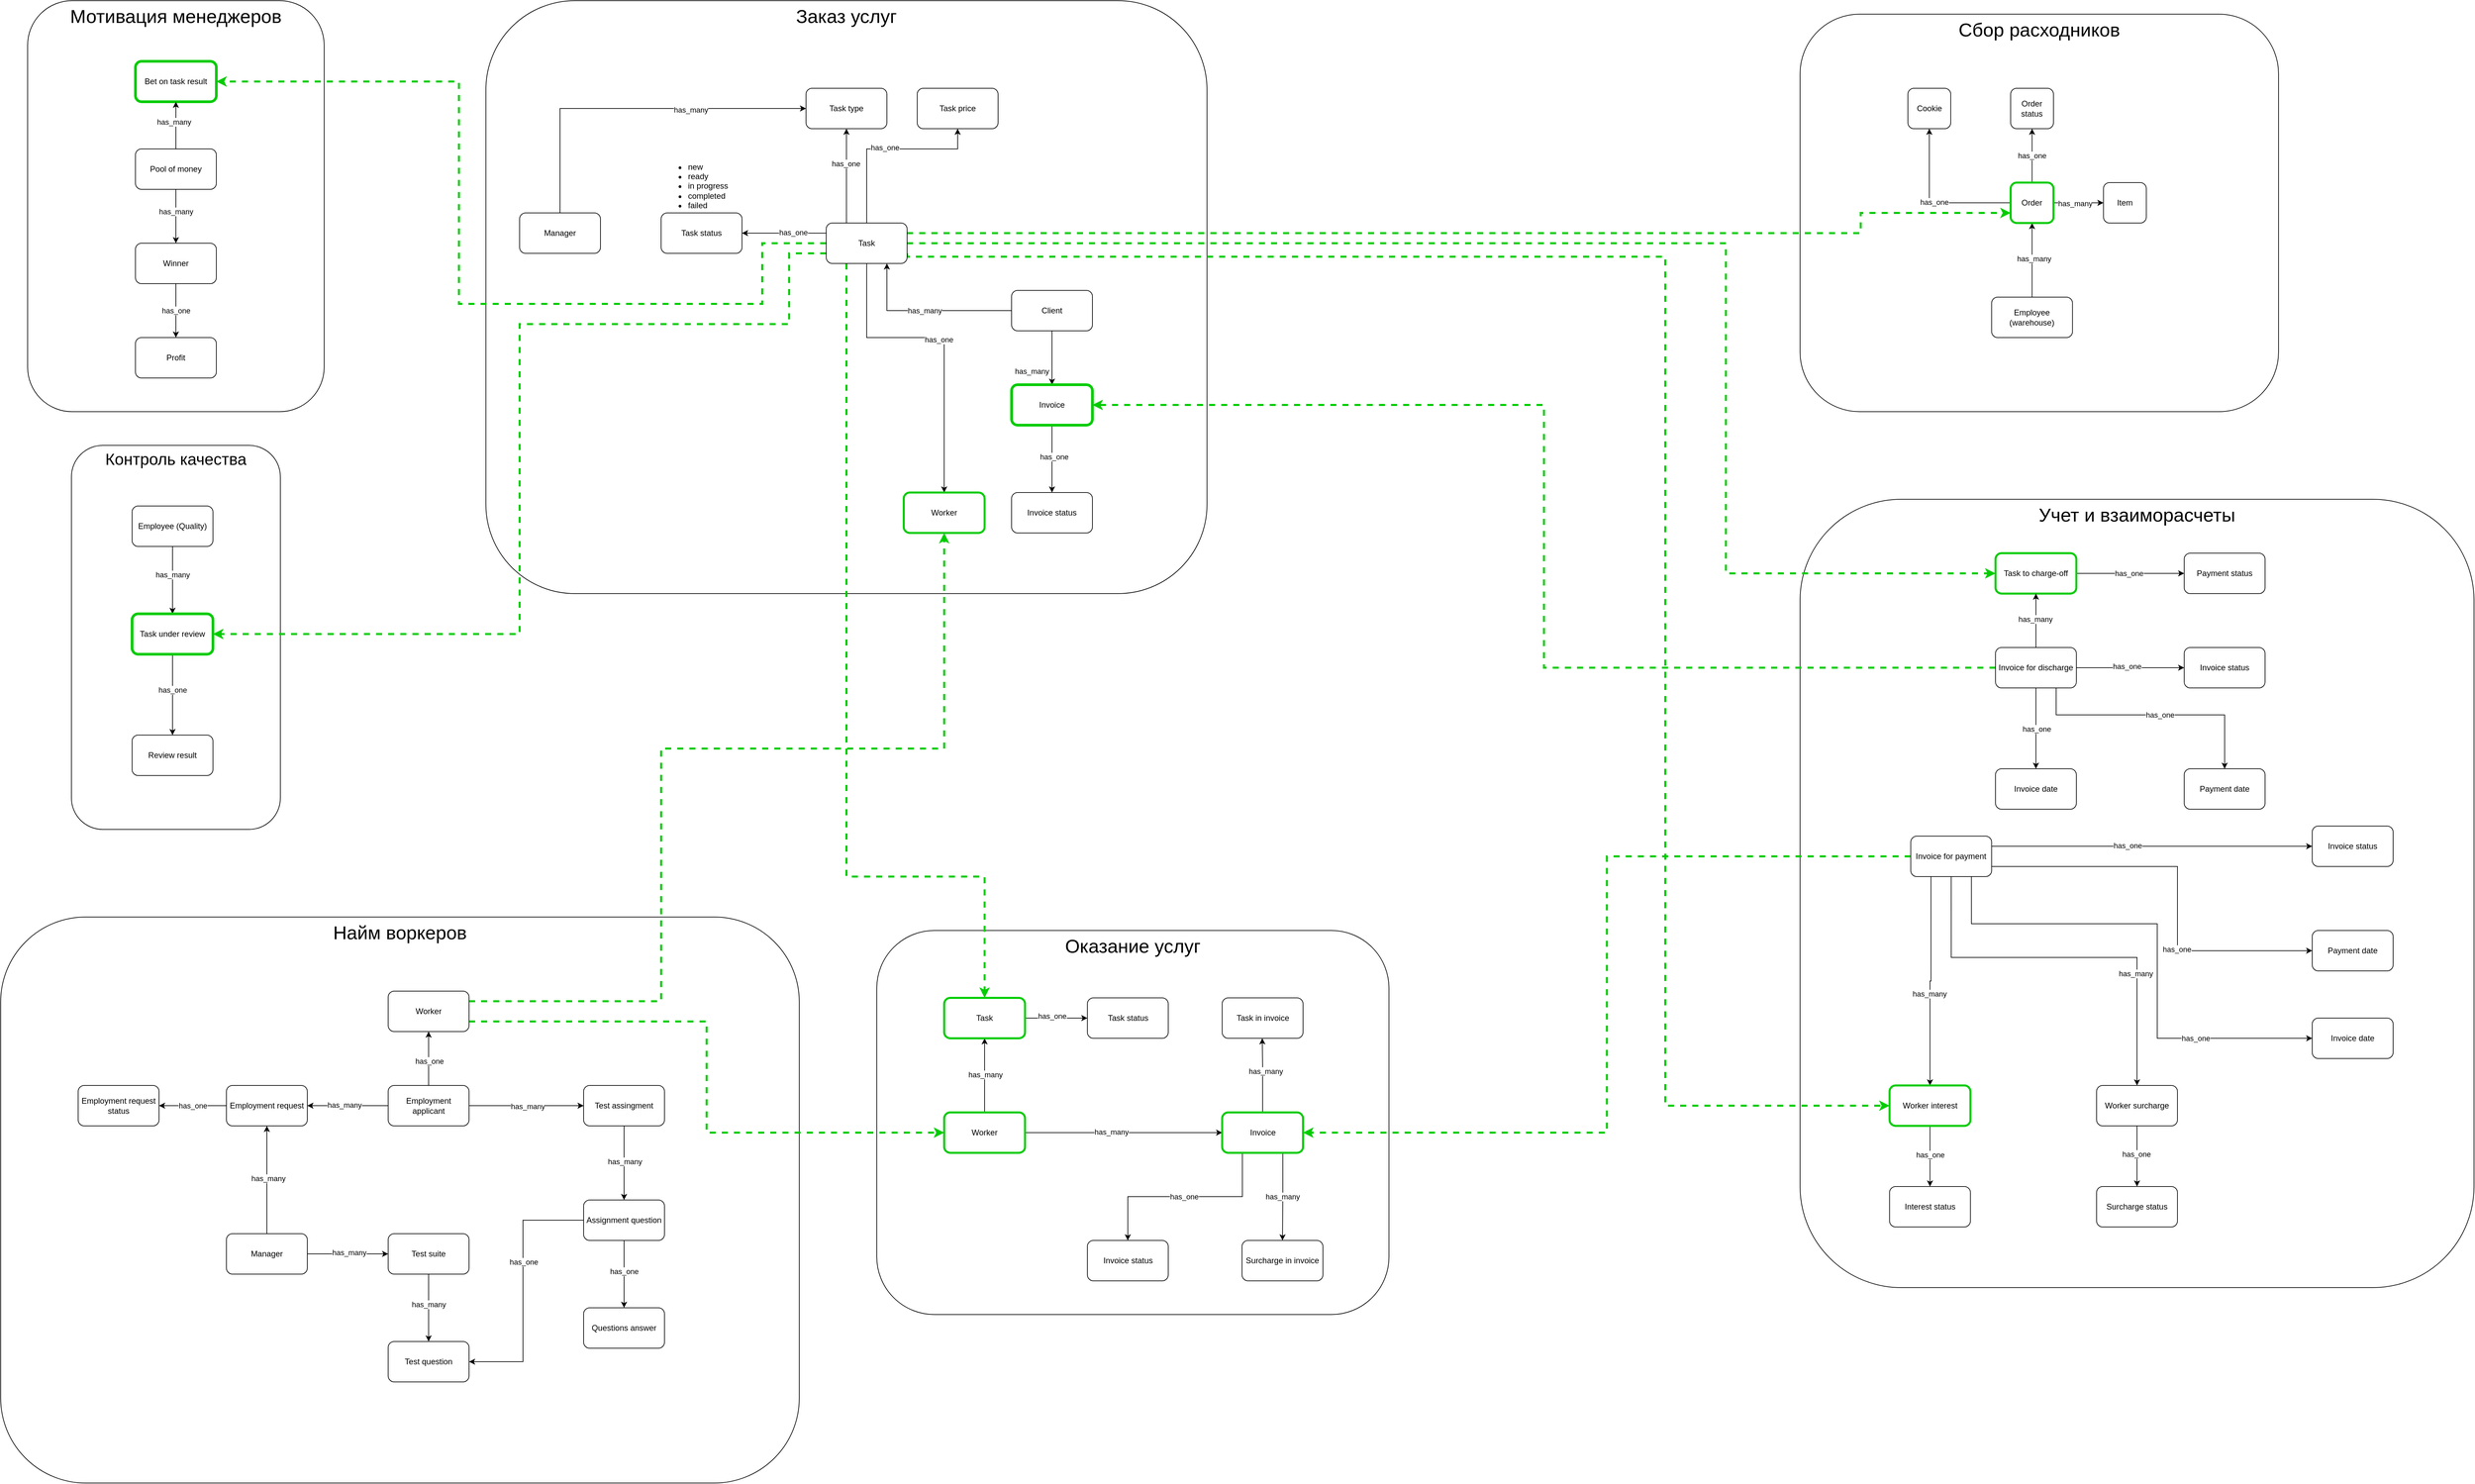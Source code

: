 <mxfile version="22.0.0" type="device">
  <diagram name="Page-1" id="zig28ntcf-KanbBzZjj3">
    <mxGraphModel dx="6720" dy="2293" grid="1" gridSize="10" guides="1" tooltips="1" connect="1" arrows="1" fold="1" page="1" pageScale="1" pageWidth="3300" pageHeight="2339" math="0" shadow="0">
      <root>
        <mxCell id="0" />
        <mxCell id="1" parent="0" />
        <mxCell id="V4Ut0AQp9MXU5oukUC8O-2" value="Заказ услуг" style="rounded=1;whiteSpace=wrap;html=1;verticalAlign=top;fontSize=28;" vertex="1" parent="1">
          <mxGeometry x="-2520" y="80" width="1070" height="880" as="geometry" />
        </mxCell>
        <mxCell id="V4Ut0AQp9MXU5oukUC8O-4" value="Сбор расходников" style="rounded=1;whiteSpace=wrap;html=1;verticalAlign=top;fontSize=28;container=0;fontStyle=0" vertex="1" parent="1">
          <mxGeometry x="-570" y="100" width="710" height="590" as="geometry" />
        </mxCell>
        <mxCell id="V4Ut0AQp9MXU5oukUC8O-25" value="Учет и взаиморасчеты" style="rounded=1;whiteSpace=wrap;html=1;fontSize=28;verticalAlign=top;movable=1;resizable=1;rotatable=1;deletable=1;editable=1;locked=0;connectable=1;" vertex="1" parent="1">
          <mxGeometry x="-570" y="820" width="1000" height="1170" as="geometry" />
        </mxCell>
        <mxCell id="V4Ut0AQp9MXU5oukUC8O-26" value="Оказание услуг" style="rounded=1;whiteSpace=wrap;html=1;verticalAlign=top;fontSize=28;" vertex="1" parent="1">
          <mxGeometry x="-1940" y="1460" width="760" height="570" as="geometry" />
        </mxCell>
        <mxCell id="V4Ut0AQp9MXU5oukUC8O-27" value="Контроль качества" style="rounded=1;whiteSpace=wrap;html=1;verticalAlign=top;fontSize=24;" vertex="1" parent="1">
          <mxGeometry x="-3135" y="740" width="310" height="570" as="geometry" />
        </mxCell>
        <mxCell id="V4Ut0AQp9MXU5oukUC8O-29" value="Найм воркеров" style="rounded=1;whiteSpace=wrap;html=1;verticalAlign=top;fontSize=28;" vertex="1" parent="1">
          <mxGeometry x="-3240" y="1440" width="1185" height="840" as="geometry" />
        </mxCell>
        <mxCell id="V4Ut0AQp9MXU5oukUC8O-60" value="Мотивация менеджеров" style="rounded=1;whiteSpace=wrap;html=1;verticalAlign=top;fontSize=28;" vertex="1" parent="1">
          <mxGeometry x="-3200" y="80" width="440" height="610" as="geometry" />
        </mxCell>
        <mxCell id="V4Ut0AQp9MXU5oukUC8O-99" style="edgeStyle=orthogonalEdgeStyle;rounded=0;orthogonalLoop=1;jettySize=auto;html=1;entryX=0.75;entryY=1;entryDx=0;entryDy=0;" edge="1" parent="1" source="V4Ut0AQp9MXU5oukUC8O-82" target="V4Ut0AQp9MXU5oukUC8O-83">
          <mxGeometry relative="1" as="geometry">
            <mxPoint x="-1895" y="440" as="targetPoint" />
            <Array as="points" />
          </mxGeometry>
        </mxCell>
        <mxCell id="V4Ut0AQp9MXU5oukUC8O-100" value="has_many" style="edgeLabel;html=1;align=center;verticalAlign=middle;resizable=0;points=[];" vertex="1" connectable="0" parent="V4Ut0AQp9MXU5oukUC8O-99">
          <mxGeometry x="-0.021" y="2" relative="1" as="geometry">
            <mxPoint x="-4" y="-2" as="offset" />
          </mxGeometry>
        </mxCell>
        <mxCell id="V4Ut0AQp9MXU5oukUC8O-199" style="edgeStyle=orthogonalEdgeStyle;rounded=0;orthogonalLoop=1;jettySize=auto;html=1;" edge="1" parent="1" source="V4Ut0AQp9MXU5oukUC8O-82" target="V4Ut0AQp9MXU5oukUC8O-190">
          <mxGeometry relative="1" as="geometry" />
        </mxCell>
        <mxCell id="V4Ut0AQp9MXU5oukUC8O-200" value="has_many" style="edgeLabel;html=1;align=center;verticalAlign=middle;resizable=0;points=[];" vertex="1" connectable="0" parent="V4Ut0AQp9MXU5oukUC8O-199">
          <mxGeometry x="0.531" y="-1" relative="1" as="geometry">
            <mxPoint x="-29" y="-1" as="offset" />
          </mxGeometry>
        </mxCell>
        <mxCell id="V4Ut0AQp9MXU5oukUC8O-82" value="Client" style="rounded=1;whiteSpace=wrap;html=1;" vertex="1" parent="1">
          <mxGeometry x="-1740" y="510" width="120" height="60" as="geometry" />
        </mxCell>
        <mxCell id="V4Ut0AQp9MXU5oukUC8O-91" style="edgeStyle=orthogonalEdgeStyle;rounded=0;orthogonalLoop=1;jettySize=auto;html=1;exitX=0.25;exitY=0;exitDx=0;exitDy=0;" edge="1" parent="1" source="V4Ut0AQp9MXU5oukUC8O-83" target="V4Ut0AQp9MXU5oukUC8O-85">
          <mxGeometry relative="1" as="geometry" />
        </mxCell>
        <mxCell id="V4Ut0AQp9MXU5oukUC8O-92" value="has_one" style="edgeLabel;html=1;align=center;verticalAlign=middle;resizable=0;points=[];" vertex="1" connectable="0" parent="V4Ut0AQp9MXU5oukUC8O-91">
          <mxGeometry x="0.267" y="1" relative="1" as="geometry">
            <mxPoint as="offset" />
          </mxGeometry>
        </mxCell>
        <mxCell id="V4Ut0AQp9MXU5oukUC8O-93" style="edgeStyle=orthogonalEdgeStyle;rounded=0;orthogonalLoop=1;jettySize=auto;html=1;exitX=0.5;exitY=1;exitDx=0;exitDy=0;" edge="1" parent="1" source="V4Ut0AQp9MXU5oukUC8O-83" target="V4Ut0AQp9MXU5oukUC8O-88">
          <mxGeometry relative="1" as="geometry">
            <Array as="points">
              <mxPoint x="-1955" y="580" />
              <mxPoint x="-1840" y="580" />
            </Array>
          </mxGeometry>
        </mxCell>
        <mxCell id="V4Ut0AQp9MXU5oukUC8O-94" value="has_one" style="edgeLabel;html=1;align=center;verticalAlign=middle;resizable=0;points=[];" vertex="1" connectable="0" parent="V4Ut0AQp9MXU5oukUC8O-93">
          <mxGeometry x="-0.043" y="-3" relative="1" as="geometry">
            <mxPoint x="-1" as="offset" />
          </mxGeometry>
        </mxCell>
        <mxCell id="V4Ut0AQp9MXU5oukUC8O-95" style="edgeStyle=orthogonalEdgeStyle;rounded=0;orthogonalLoop=1;jettySize=auto;html=1;exitX=0;exitY=0.25;exitDx=0;exitDy=0;" edge="1" parent="1" source="V4Ut0AQp9MXU5oukUC8O-83" target="V4Ut0AQp9MXU5oukUC8O-86">
          <mxGeometry relative="1" as="geometry" />
        </mxCell>
        <mxCell id="V4Ut0AQp9MXU5oukUC8O-96" value="has_one" style="edgeLabel;html=1;align=center;verticalAlign=middle;resizable=0;points=[];" vertex="1" connectable="0" parent="V4Ut0AQp9MXU5oukUC8O-95">
          <mxGeometry x="-0.215" y="-1" relative="1" as="geometry">
            <mxPoint as="offset" />
          </mxGeometry>
        </mxCell>
        <mxCell id="V4Ut0AQp9MXU5oukUC8O-246" style="edgeStyle=orthogonalEdgeStyle;rounded=0;orthogonalLoop=1;jettySize=auto;html=1;entryX=0.5;entryY=0;entryDx=0;entryDy=0;strokeWidth=3;strokeColor=#00CC00;dashed=1;exitX=0.25;exitY=1;exitDx=0;exitDy=0;" edge="1" parent="1" source="V4Ut0AQp9MXU5oukUC8O-83" target="V4Ut0AQp9MXU5oukUC8O-122">
          <mxGeometry relative="1" as="geometry">
            <Array as="points">
              <mxPoint x="-1985" y="1380" />
              <mxPoint x="-1780" y="1380" />
            </Array>
          </mxGeometry>
        </mxCell>
        <mxCell id="V4Ut0AQp9MXU5oukUC8O-247" style="edgeStyle=orthogonalEdgeStyle;rounded=0;orthogonalLoop=1;jettySize=auto;html=1;entryX=0;entryY=0.75;entryDx=0;entryDy=0;dashed=1;strokeWidth=3;strokeColor=#00CC00;exitX=1;exitY=0.25;exitDx=0;exitDy=0;" edge="1" parent="1" source="V4Ut0AQp9MXU5oukUC8O-83" target="V4Ut0AQp9MXU5oukUC8O-106">
          <mxGeometry relative="1" as="geometry">
            <Array as="points">
              <mxPoint x="-480" y="425" />
              <mxPoint x="-480" y="395" />
            </Array>
          </mxGeometry>
        </mxCell>
        <mxCell id="V4Ut0AQp9MXU5oukUC8O-250" style="edgeStyle=orthogonalEdgeStyle;rounded=0;orthogonalLoop=1;jettySize=auto;html=1;entryX=1;entryY=0.5;entryDx=0;entryDy=0;exitX=0;exitY=0.5;exitDx=0;exitDy=0;strokeColor=#00CC00;strokeWidth=3;dashed=1;" edge="1" parent="1" source="V4Ut0AQp9MXU5oukUC8O-83" target="V4Ut0AQp9MXU5oukUC8O-229">
          <mxGeometry relative="1" as="geometry">
            <Array as="points">
              <mxPoint x="-2110" y="440" />
              <mxPoint x="-2110" y="530" />
              <mxPoint x="-2560" y="530" />
              <mxPoint x="-2560" y="200" />
            </Array>
          </mxGeometry>
        </mxCell>
        <mxCell id="V4Ut0AQp9MXU5oukUC8O-251" style="edgeStyle=orthogonalEdgeStyle;rounded=0;orthogonalLoop=1;jettySize=auto;html=1;entryX=1;entryY=0.5;entryDx=0;entryDy=0;exitX=0;exitY=0.75;exitDx=0;exitDy=0;strokeColor=#00CC00;strokeWidth=3;dashed=1;" edge="1" parent="1" source="V4Ut0AQp9MXU5oukUC8O-83" target="V4Ut0AQp9MXU5oukUC8O-146">
          <mxGeometry relative="1" as="geometry">
            <Array as="points">
              <mxPoint x="-2070" y="455" />
              <mxPoint x="-2070" y="560" />
              <mxPoint x="-2470" y="560" />
              <mxPoint x="-2470" y="1020" />
            </Array>
          </mxGeometry>
        </mxCell>
        <mxCell id="V4Ut0AQp9MXU5oukUC8O-252" style="edgeStyle=orthogonalEdgeStyle;rounded=0;orthogonalLoop=1;jettySize=auto;html=1;entryX=0;entryY=0.5;entryDx=0;entryDy=0;strokeColor=#00CC00;dashed=1;strokeWidth=3;" edge="1" parent="1" source="V4Ut0AQp9MXU5oukUC8O-83" target="V4Ut0AQp9MXU5oukUC8O-152">
          <mxGeometry relative="1" as="geometry">
            <Array as="points">
              <mxPoint x="-680" y="440" />
              <mxPoint x="-680" y="930" />
            </Array>
          </mxGeometry>
        </mxCell>
        <mxCell id="V4Ut0AQp9MXU5oukUC8O-253" style="edgeStyle=orthogonalEdgeStyle;rounded=0;orthogonalLoop=1;jettySize=auto;html=1;entryX=0;entryY=0.5;entryDx=0;entryDy=0;exitX=1;exitY=0.75;exitDx=0;exitDy=0;strokeColor=#00CC00;dashed=1;strokeWidth=3;" edge="1" parent="1" source="V4Ut0AQp9MXU5oukUC8O-83" target="V4Ut0AQp9MXU5oukUC8O-169">
          <mxGeometry relative="1" as="geometry">
            <Array as="points">
              <mxPoint x="-1895" y="460" />
              <mxPoint x="-770" y="460" />
              <mxPoint x="-770" y="1720" />
            </Array>
          </mxGeometry>
        </mxCell>
        <mxCell id="V4Ut0AQp9MXU5oukUC8O-83" value="Task" style="rounded=1;whiteSpace=wrap;html=1;" vertex="1" parent="1">
          <mxGeometry x="-2015" y="410" width="120" height="60" as="geometry" />
        </mxCell>
        <mxCell id="V4Ut0AQp9MXU5oukUC8O-109" style="edgeStyle=orthogonalEdgeStyle;rounded=0;orthogonalLoop=1;jettySize=auto;html=1;entryX=0;entryY=0.5;entryDx=0;entryDy=0;" edge="1" parent="1" source="V4Ut0AQp9MXU5oukUC8O-84" target="V4Ut0AQp9MXU5oukUC8O-85">
          <mxGeometry relative="1" as="geometry">
            <Array as="points">
              <mxPoint x="-2410" y="240" />
            </Array>
          </mxGeometry>
        </mxCell>
        <mxCell id="V4Ut0AQp9MXU5oukUC8O-110" value="has_many" style="edgeLabel;html=1;align=center;verticalAlign=middle;resizable=0;points=[];" vertex="1" connectable="0" parent="V4Ut0AQp9MXU5oukUC8O-109">
          <mxGeometry x="0.338" y="-2" relative="1" as="geometry">
            <mxPoint x="1" as="offset" />
          </mxGeometry>
        </mxCell>
        <mxCell id="V4Ut0AQp9MXU5oukUC8O-84" value="Manager" style="rounded=1;whiteSpace=wrap;html=1;" vertex="1" parent="1">
          <mxGeometry x="-2470" y="395" width="120" height="60" as="geometry" />
        </mxCell>
        <mxCell id="V4Ut0AQp9MXU5oukUC8O-85" value="Task type" style="rounded=1;whiteSpace=wrap;html=1;" vertex="1" parent="1">
          <mxGeometry x="-2045" y="210" width="120" height="60" as="geometry" />
        </mxCell>
        <mxCell id="V4Ut0AQp9MXU5oukUC8O-97" style="edgeStyle=orthogonalEdgeStyle;rounded=0;orthogonalLoop=1;jettySize=auto;html=1;exitX=0.5;exitY=0;exitDx=0;exitDy=0;" edge="1" parent="1" source="V4Ut0AQp9MXU5oukUC8O-83" target="V4Ut0AQp9MXU5oukUC8O-87">
          <mxGeometry relative="1" as="geometry">
            <Array as="points">
              <mxPoint x="-1955" y="300" />
              <mxPoint x="-1820" y="300" />
            </Array>
          </mxGeometry>
        </mxCell>
        <mxCell id="V4Ut0AQp9MXU5oukUC8O-98" value="has_one" style="edgeLabel;html=1;align=center;verticalAlign=middle;resizable=0;points=[];" vertex="1" connectable="0" parent="V4Ut0AQp9MXU5oukUC8O-97">
          <mxGeometry y="2" relative="1" as="geometry">
            <mxPoint x="-1" as="offset" />
          </mxGeometry>
        </mxCell>
        <mxCell id="V4Ut0AQp9MXU5oukUC8O-86" value="Task status" style="rounded=1;whiteSpace=wrap;html=1;" vertex="1" parent="1">
          <mxGeometry x="-2260" y="395" width="120" height="60" as="geometry" />
        </mxCell>
        <mxCell id="V4Ut0AQp9MXU5oukUC8O-87" value="Task price" style="rounded=1;whiteSpace=wrap;html=1;" vertex="1" parent="1">
          <mxGeometry x="-1880" y="210" width="120" height="60" as="geometry" />
        </mxCell>
        <mxCell id="V4Ut0AQp9MXU5oukUC8O-88" value="Worker" style="rounded=1;whiteSpace=wrap;html=1;strokeWidth=3;strokeColor=#00CC00;" vertex="1" parent="1">
          <mxGeometry x="-1900" y="810" width="120" height="60" as="geometry" />
        </mxCell>
        <mxCell id="V4Ut0AQp9MXU5oukUC8O-117" style="edgeStyle=orthogonalEdgeStyle;rounded=0;orthogonalLoop=1;jettySize=auto;html=1;" edge="1" parent="1" source="V4Ut0AQp9MXU5oukUC8O-105" target="V4Ut0AQp9MXU5oukUC8O-106">
          <mxGeometry relative="1" as="geometry" />
        </mxCell>
        <mxCell id="V4Ut0AQp9MXU5oukUC8O-119" value="has_many" style="edgeLabel;html=1;align=center;verticalAlign=middle;resizable=0;points=[];" vertex="1" connectable="0" parent="V4Ut0AQp9MXU5oukUC8O-117">
          <mxGeometry x="0.047" y="-2" relative="1" as="geometry">
            <mxPoint as="offset" />
          </mxGeometry>
        </mxCell>
        <mxCell id="V4Ut0AQp9MXU5oukUC8O-105" value="Employee (warehouse)" style="rounded=1;whiteSpace=wrap;html=1;" vertex="1" parent="1">
          <mxGeometry x="-285.74" y="520" width="120" height="60" as="geometry" />
        </mxCell>
        <mxCell id="V4Ut0AQp9MXU5oukUC8O-107" value="&lt;ul&gt;&lt;li&gt;new&lt;/li&gt;&lt;li&gt;ready&lt;/li&gt;&lt;li&gt;in progress&lt;/li&gt;&lt;li&gt;completed&lt;/li&gt;&lt;li&gt;failed&lt;/li&gt;&lt;/ul&gt;" style="text;strokeColor=none;fillColor=none;html=1;whiteSpace=wrap;verticalAlign=middle;overflow=hidden;" vertex="1" parent="1">
          <mxGeometry x="-2262.5" y="300" width="125" height="110" as="geometry" />
        </mxCell>
        <mxCell id="V4Ut0AQp9MXU5oukUC8O-113" value="" style="edgeStyle=orthogonalEdgeStyle;rounded=0;orthogonalLoop=1;jettySize=auto;html=1;" edge="1" parent="1" source="V4Ut0AQp9MXU5oukUC8O-106" target="V4Ut0AQp9MXU5oukUC8O-112">
          <mxGeometry relative="1" as="geometry" />
        </mxCell>
        <mxCell id="V4Ut0AQp9MXU5oukUC8O-120" value="has_many" style="edgeLabel;html=1;align=center;verticalAlign=middle;resizable=0;points=[];" vertex="1" connectable="0" parent="V4Ut0AQp9MXU5oukUC8O-113">
          <mxGeometry x="-0.18" y="-1" relative="1" as="geometry">
            <mxPoint x="1" as="offset" />
          </mxGeometry>
        </mxCell>
        <mxCell id="V4Ut0AQp9MXU5oukUC8O-115" value="" style="edgeStyle=orthogonalEdgeStyle;rounded=0;orthogonalLoop=1;jettySize=auto;html=1;" edge="1" parent="1" source="V4Ut0AQp9MXU5oukUC8O-106" target="V4Ut0AQp9MXU5oukUC8O-114">
          <mxGeometry relative="1" as="geometry" />
        </mxCell>
        <mxCell id="V4Ut0AQp9MXU5oukUC8O-118" value="has_one" style="edgeLabel;html=1;align=center;verticalAlign=middle;resizable=0;points=[];" vertex="1" connectable="0" parent="V4Ut0AQp9MXU5oukUC8O-115">
          <mxGeometry x="-0.004" y="-1" relative="1" as="geometry">
            <mxPoint x="1" as="offset" />
          </mxGeometry>
        </mxCell>
        <mxCell id="V4Ut0AQp9MXU5oukUC8O-116" value="has_one" style="edgeStyle=orthogonalEdgeStyle;rounded=0;orthogonalLoop=1;jettySize=auto;html=1;" edge="1" parent="1" source="V4Ut0AQp9MXU5oukUC8O-106" target="V4Ut0AQp9MXU5oukUC8O-111">
          <mxGeometry relative="1" as="geometry" />
        </mxCell>
        <mxCell id="V4Ut0AQp9MXU5oukUC8O-106" value="Order" style="rounded=1;whiteSpace=wrap;html=1;strokeWidth=3;strokeColor=#00CC00;" vertex="1" parent="1">
          <mxGeometry x="-257.533" y="350" width="63.582" height="60" as="geometry" />
        </mxCell>
        <mxCell id="V4Ut0AQp9MXU5oukUC8O-111" value="Order status" style="rounded=1;whiteSpace=wrap;html=1;" vertex="1" parent="1">
          <mxGeometry x="-257.533" y="210" width="63.582" height="60" as="geometry" />
        </mxCell>
        <mxCell id="V4Ut0AQp9MXU5oukUC8O-112" value="Item" style="rounded=1;whiteSpace=wrap;html=1;" vertex="1" parent="1">
          <mxGeometry x="-119.772" y="350" width="63.582" height="60" as="geometry" />
        </mxCell>
        <mxCell id="V4Ut0AQp9MXU5oukUC8O-114" value="Cookie" style="rounded=1;whiteSpace=wrap;html=1;" vertex="1" parent="1">
          <mxGeometry x="-409.996" y="210" width="63.582" height="60" as="geometry" />
        </mxCell>
        <mxCell id="V4Ut0AQp9MXU5oukUC8O-130" style="edgeStyle=orthogonalEdgeStyle;rounded=0;orthogonalLoop=1;jettySize=auto;html=1;" edge="1" parent="1" source="V4Ut0AQp9MXU5oukUC8O-121" target="V4Ut0AQp9MXU5oukUC8O-122">
          <mxGeometry relative="1" as="geometry" />
        </mxCell>
        <mxCell id="V4Ut0AQp9MXU5oukUC8O-131" value="has_many" style="edgeLabel;html=1;align=center;verticalAlign=middle;resizable=0;points=[];" vertex="1" connectable="0" parent="V4Ut0AQp9MXU5oukUC8O-130">
          <mxGeometry x="0.021" y="-1" relative="1" as="geometry">
            <mxPoint as="offset" />
          </mxGeometry>
        </mxCell>
        <mxCell id="V4Ut0AQp9MXU5oukUC8O-135" value="" style="edgeStyle=orthogonalEdgeStyle;rounded=0;orthogonalLoop=1;jettySize=auto;html=1;" edge="1" parent="1" source="V4Ut0AQp9MXU5oukUC8O-121" target="V4Ut0AQp9MXU5oukUC8O-134">
          <mxGeometry relative="1" as="geometry" />
        </mxCell>
        <mxCell id="V4Ut0AQp9MXU5oukUC8O-142" value="has_many" style="edgeLabel;html=1;align=center;verticalAlign=middle;resizable=0;points=[];" vertex="1" connectable="0" parent="V4Ut0AQp9MXU5oukUC8O-135">
          <mxGeometry x="-0.117" y="1" relative="1" as="geometry">
            <mxPoint x="-1" as="offset" />
          </mxGeometry>
        </mxCell>
        <mxCell id="V4Ut0AQp9MXU5oukUC8O-121" value="Worker" style="rounded=1;whiteSpace=wrap;html=1;strokeColor=#00CC00;strokeWidth=3;" vertex="1" parent="1">
          <mxGeometry x="-1840" y="1730" width="120" height="60" as="geometry" />
        </mxCell>
        <mxCell id="V4Ut0AQp9MXU5oukUC8O-132" value="" style="edgeStyle=orthogonalEdgeStyle;rounded=0;orthogonalLoop=1;jettySize=auto;html=1;" edge="1" parent="1" source="V4Ut0AQp9MXU5oukUC8O-122" target="V4Ut0AQp9MXU5oukUC8O-123">
          <mxGeometry relative="1" as="geometry" />
        </mxCell>
        <mxCell id="V4Ut0AQp9MXU5oukUC8O-133" value="has_one" style="edgeLabel;html=1;align=center;verticalAlign=middle;resizable=0;points=[];" vertex="1" connectable="0" parent="V4Ut0AQp9MXU5oukUC8O-132">
          <mxGeometry x="-0.153" y="3" relative="1" as="geometry">
            <mxPoint x="1" as="offset" />
          </mxGeometry>
        </mxCell>
        <mxCell id="V4Ut0AQp9MXU5oukUC8O-122" value="Task" style="rounded=1;whiteSpace=wrap;html=1;strokeWidth=3;strokeColor=#00CC00;" vertex="1" parent="1">
          <mxGeometry x="-1840" y="1560" width="120" height="60" as="geometry" />
        </mxCell>
        <mxCell id="V4Ut0AQp9MXU5oukUC8O-123" value="Task status" style="rounded=1;whiteSpace=wrap;html=1;" vertex="1" parent="1">
          <mxGeometry x="-1627.5" y="1560" width="120" height="60" as="geometry" />
        </mxCell>
        <mxCell id="V4Ut0AQp9MXU5oukUC8O-137" value="" style="edgeStyle=orthogonalEdgeStyle;rounded=0;orthogonalLoop=1;jettySize=auto;html=1;exitX=0.25;exitY=1;exitDx=0;exitDy=0;" edge="1" parent="1" source="V4Ut0AQp9MXU5oukUC8O-134" target="V4Ut0AQp9MXU5oukUC8O-136">
          <mxGeometry relative="1" as="geometry" />
        </mxCell>
        <mxCell id="V4Ut0AQp9MXU5oukUC8O-143" value="has_one" style="edgeLabel;html=1;align=center;verticalAlign=middle;resizable=0;points=[];" vertex="1" connectable="0" parent="V4Ut0AQp9MXU5oukUC8O-137">
          <mxGeometry x="0.013" relative="1" as="geometry">
            <mxPoint as="offset" />
          </mxGeometry>
        </mxCell>
        <mxCell id="V4Ut0AQp9MXU5oukUC8O-139" value="" style="edgeStyle=orthogonalEdgeStyle;rounded=0;orthogonalLoop=1;jettySize=auto;html=1;" edge="1" parent="1" source="V4Ut0AQp9MXU5oukUC8O-134" target="V4Ut0AQp9MXU5oukUC8O-138">
          <mxGeometry relative="1" as="geometry">
            <Array as="points">
              <mxPoint x="-1368" y="1660" />
              <mxPoint x="-1368" y="1660" />
            </Array>
          </mxGeometry>
        </mxCell>
        <mxCell id="V4Ut0AQp9MXU5oukUC8O-144" value="has_many" style="edgeLabel;html=1;align=center;verticalAlign=middle;resizable=0;points=[];" vertex="1" connectable="0" parent="V4Ut0AQp9MXU5oukUC8O-139">
          <mxGeometry x="0.111" y="-4" relative="1" as="geometry">
            <mxPoint as="offset" />
          </mxGeometry>
        </mxCell>
        <mxCell id="V4Ut0AQp9MXU5oukUC8O-141" value="has_many" style="edgeStyle=orthogonalEdgeStyle;rounded=0;orthogonalLoop=1;jettySize=auto;html=1;exitX=0.75;exitY=1;exitDx=0;exitDy=0;" edge="1" parent="1" source="V4Ut0AQp9MXU5oukUC8O-134" target="V4Ut0AQp9MXU5oukUC8O-140">
          <mxGeometry relative="1" as="geometry" />
        </mxCell>
        <mxCell id="V4Ut0AQp9MXU5oukUC8O-134" value="Invoice" style="rounded=1;whiteSpace=wrap;html=1;strokeColor=#00CC00;strokeWidth=3;" vertex="1" parent="1">
          <mxGeometry x="-1427.5" y="1730" width="120" height="60" as="geometry" />
        </mxCell>
        <mxCell id="V4Ut0AQp9MXU5oukUC8O-136" value="Invoice status" style="rounded=1;whiteSpace=wrap;html=1;" vertex="1" parent="1">
          <mxGeometry x="-1627.5" y="1920" width="120" height="60" as="geometry" />
        </mxCell>
        <mxCell id="V4Ut0AQp9MXU5oukUC8O-138" value="Task in invoice" style="rounded=1;whiteSpace=wrap;html=1;" vertex="1" parent="1">
          <mxGeometry x="-1427.5" y="1560" width="120" height="60" as="geometry" />
        </mxCell>
        <mxCell id="V4Ut0AQp9MXU5oukUC8O-140" value="Surcharge in invoice" style="rounded=1;whiteSpace=wrap;html=1;" vertex="1" parent="1">
          <mxGeometry x="-1398" y="1920" width="120" height="60" as="geometry" />
        </mxCell>
        <mxCell id="V4Ut0AQp9MXU5oukUC8O-147" value="" style="edgeStyle=orthogonalEdgeStyle;rounded=0;orthogonalLoop=1;jettySize=auto;html=1;" edge="1" parent="1" source="V4Ut0AQp9MXU5oukUC8O-145" target="V4Ut0AQp9MXU5oukUC8O-146">
          <mxGeometry relative="1" as="geometry" />
        </mxCell>
        <mxCell id="V4Ut0AQp9MXU5oukUC8O-150" value="has_many" style="edgeLabel;html=1;align=center;verticalAlign=middle;resizable=0;points=[];" vertex="1" connectable="0" parent="V4Ut0AQp9MXU5oukUC8O-147">
          <mxGeometry x="-0.169" relative="1" as="geometry">
            <mxPoint as="offset" />
          </mxGeometry>
        </mxCell>
        <mxCell id="V4Ut0AQp9MXU5oukUC8O-145" value="Employee (Quality)" style="rounded=1;whiteSpace=wrap;html=1;" vertex="1" parent="1">
          <mxGeometry x="-3045" y="830" width="120" height="60" as="geometry" />
        </mxCell>
        <mxCell id="V4Ut0AQp9MXU5oukUC8O-149" value="" style="edgeStyle=orthogonalEdgeStyle;rounded=0;orthogonalLoop=1;jettySize=auto;html=1;" edge="1" parent="1" source="V4Ut0AQp9MXU5oukUC8O-146" target="V4Ut0AQp9MXU5oukUC8O-148">
          <mxGeometry relative="1" as="geometry" />
        </mxCell>
        <mxCell id="V4Ut0AQp9MXU5oukUC8O-151" value="has_one" style="edgeLabel;html=1;align=center;verticalAlign=middle;resizable=0;points=[];" vertex="1" connectable="0" parent="V4Ut0AQp9MXU5oukUC8O-149">
          <mxGeometry x="-0.128" relative="1" as="geometry">
            <mxPoint as="offset" />
          </mxGeometry>
        </mxCell>
        <mxCell id="V4Ut0AQp9MXU5oukUC8O-146" value="Task under review" style="rounded=1;whiteSpace=wrap;html=1;strokeColor=#00CC00;strokeWidth=4;" vertex="1" parent="1">
          <mxGeometry x="-3045" y="990" width="120" height="60" as="geometry" />
        </mxCell>
        <mxCell id="V4Ut0AQp9MXU5oukUC8O-148" value="Review result" style="rounded=1;whiteSpace=wrap;html=1;" vertex="1" parent="1">
          <mxGeometry x="-3045" y="1170" width="120" height="60" as="geometry" />
        </mxCell>
        <mxCell id="V4Ut0AQp9MXU5oukUC8O-158" value="" style="edgeStyle=orthogonalEdgeStyle;rounded=0;orthogonalLoop=1;jettySize=auto;html=1;" edge="1" parent="1" source="V4Ut0AQp9MXU5oukUC8O-152" target="V4Ut0AQp9MXU5oukUC8O-157">
          <mxGeometry relative="1" as="geometry" />
        </mxCell>
        <mxCell id="V4Ut0AQp9MXU5oukUC8O-159" value="has_one" style="edgeLabel;html=1;align=center;verticalAlign=middle;resizable=0;points=[];" vertex="1" connectable="0" parent="V4Ut0AQp9MXU5oukUC8O-158">
          <mxGeometry x="-0.027" relative="1" as="geometry">
            <mxPoint as="offset" />
          </mxGeometry>
        </mxCell>
        <mxCell id="V4Ut0AQp9MXU5oukUC8O-152" value="Task to charge-off" style="rounded=1;whiteSpace=wrap;html=1;strokeWidth=3;strokeColor=#00CC00;" vertex="1" parent="1">
          <mxGeometry x="-280" y="900" width="120" height="60" as="geometry" />
        </mxCell>
        <mxCell id="V4Ut0AQp9MXU5oukUC8O-154" style="edgeStyle=orthogonalEdgeStyle;rounded=0;orthogonalLoop=1;jettySize=auto;html=1;" edge="1" parent="1" source="V4Ut0AQp9MXU5oukUC8O-153" target="V4Ut0AQp9MXU5oukUC8O-152">
          <mxGeometry relative="1" as="geometry" />
        </mxCell>
        <mxCell id="V4Ut0AQp9MXU5oukUC8O-155" value="has_many" style="edgeLabel;html=1;align=center;verticalAlign=middle;resizable=0;points=[];" vertex="1" connectable="0" parent="V4Ut0AQp9MXU5oukUC8O-154">
          <mxGeometry x="0.053" y="1" relative="1" as="geometry">
            <mxPoint as="offset" />
          </mxGeometry>
        </mxCell>
        <mxCell id="V4Ut0AQp9MXU5oukUC8O-160" style="edgeStyle=orthogonalEdgeStyle;rounded=0;orthogonalLoop=1;jettySize=auto;html=1;" edge="1" parent="1" source="V4Ut0AQp9MXU5oukUC8O-153" target="V4Ut0AQp9MXU5oukUC8O-156">
          <mxGeometry relative="1" as="geometry" />
        </mxCell>
        <mxCell id="V4Ut0AQp9MXU5oukUC8O-161" value="has_one" style="edgeLabel;html=1;align=center;verticalAlign=middle;resizable=0;points=[];" vertex="1" connectable="0" parent="V4Ut0AQp9MXU5oukUC8O-160">
          <mxGeometry x="-0.061" y="2" relative="1" as="geometry">
            <mxPoint as="offset" />
          </mxGeometry>
        </mxCell>
        <mxCell id="V4Ut0AQp9MXU5oukUC8O-163" value="" style="edgeStyle=orthogonalEdgeStyle;rounded=0;orthogonalLoop=1;jettySize=auto;html=1;" edge="1" parent="1" source="V4Ut0AQp9MXU5oukUC8O-153" target="V4Ut0AQp9MXU5oukUC8O-162">
          <mxGeometry relative="1" as="geometry" />
        </mxCell>
        <mxCell id="V4Ut0AQp9MXU5oukUC8O-164" value="has_one" style="edgeLabel;html=1;align=center;verticalAlign=middle;resizable=0;points=[];" vertex="1" connectable="0" parent="V4Ut0AQp9MXU5oukUC8O-163">
          <mxGeometry x="0.011" y="1" relative="1" as="geometry">
            <mxPoint as="offset" />
          </mxGeometry>
        </mxCell>
        <mxCell id="V4Ut0AQp9MXU5oukUC8O-166" style="edgeStyle=orthogonalEdgeStyle;rounded=0;orthogonalLoop=1;jettySize=auto;html=1;" edge="1" parent="1" source="V4Ut0AQp9MXU5oukUC8O-153" target="V4Ut0AQp9MXU5oukUC8O-165">
          <mxGeometry relative="1" as="geometry">
            <Array as="points">
              <mxPoint x="-190" y="1140" />
              <mxPoint x="60" y="1140" />
            </Array>
          </mxGeometry>
        </mxCell>
        <mxCell id="V4Ut0AQp9MXU5oukUC8O-167" value="has_one" style="edgeLabel;html=1;align=center;verticalAlign=middle;resizable=0;points=[];" vertex="1" connectable="0" parent="V4Ut0AQp9MXU5oukUC8O-166">
          <mxGeometry x="0.047" relative="1" as="geometry">
            <mxPoint as="offset" />
          </mxGeometry>
        </mxCell>
        <mxCell id="V4Ut0AQp9MXU5oukUC8O-244" style="edgeStyle=orthogonalEdgeStyle;rounded=0;orthogonalLoop=1;jettySize=auto;html=1;entryX=1;entryY=0.5;entryDx=0;entryDy=0;strokeWidth=3;strokeColor=#00CC00;dashed=1;" edge="1" parent="1" source="V4Ut0AQp9MXU5oukUC8O-153" target="V4Ut0AQp9MXU5oukUC8O-190">
          <mxGeometry relative="1" as="geometry" />
        </mxCell>
        <mxCell id="V4Ut0AQp9MXU5oukUC8O-153" value="Invoice for discharge" style="rounded=1;whiteSpace=wrap;html=1;" vertex="1" parent="1">
          <mxGeometry x="-280" y="1040" width="120" height="60" as="geometry" />
        </mxCell>
        <mxCell id="V4Ut0AQp9MXU5oukUC8O-156" value="Invoice status" style="rounded=1;whiteSpace=wrap;html=1;" vertex="1" parent="1">
          <mxGeometry y="1040" width="120" height="60" as="geometry" />
        </mxCell>
        <mxCell id="V4Ut0AQp9MXU5oukUC8O-157" value="Payment status" style="rounded=1;whiteSpace=wrap;html=1;" vertex="1" parent="1">
          <mxGeometry y="900" width="120" height="60" as="geometry" />
        </mxCell>
        <mxCell id="V4Ut0AQp9MXU5oukUC8O-162" value="Invoice date" style="rounded=1;whiteSpace=wrap;html=1;" vertex="1" parent="1">
          <mxGeometry x="-280" y="1220" width="120" height="60" as="geometry" />
        </mxCell>
        <mxCell id="V4Ut0AQp9MXU5oukUC8O-165" value="Payment date" style="rounded=1;whiteSpace=wrap;html=1;" vertex="1" parent="1">
          <mxGeometry y="1220" width="120" height="60" as="geometry" />
        </mxCell>
        <mxCell id="V4Ut0AQp9MXU5oukUC8O-170" value="" style="edgeStyle=orthogonalEdgeStyle;rounded=0;orthogonalLoop=1;jettySize=auto;html=1;exitX=0.25;exitY=1;exitDx=0;exitDy=0;" edge="1" parent="1" source="V4Ut0AQp9MXU5oukUC8O-168" target="V4Ut0AQp9MXU5oukUC8O-169">
          <mxGeometry relative="1" as="geometry" />
        </mxCell>
        <mxCell id="V4Ut0AQp9MXU5oukUC8O-171" value="has_many" style="edgeLabel;html=1;align=center;verticalAlign=middle;resizable=0;points=[];" vertex="1" connectable="0" parent="V4Ut0AQp9MXU5oukUC8O-170">
          <mxGeometry x="0.126" y="-1" relative="1" as="geometry">
            <mxPoint as="offset" />
          </mxGeometry>
        </mxCell>
        <mxCell id="V4Ut0AQp9MXU5oukUC8O-173" value="" style="edgeStyle=orthogonalEdgeStyle;rounded=0;orthogonalLoop=1;jettySize=auto;html=1;exitX=0.5;exitY=1;exitDx=0;exitDy=0;" edge="1" parent="1" source="V4Ut0AQp9MXU5oukUC8O-168" target="V4Ut0AQp9MXU5oukUC8O-172">
          <mxGeometry relative="1" as="geometry">
            <Array as="points">
              <mxPoint x="-346" y="1500" />
              <mxPoint x="-70" y="1500" />
            </Array>
          </mxGeometry>
        </mxCell>
        <mxCell id="V4Ut0AQp9MXU5oukUC8O-174" value="has_many" style="edgeLabel;html=1;align=center;verticalAlign=middle;resizable=0;points=[];" vertex="1" connectable="0" parent="V4Ut0AQp9MXU5oukUC8O-173">
          <mxGeometry x="0.432" y="-2" relative="1" as="geometry">
            <mxPoint as="offset" />
          </mxGeometry>
        </mxCell>
        <mxCell id="V4Ut0AQp9MXU5oukUC8O-184" style="edgeStyle=orthogonalEdgeStyle;rounded=0;orthogonalLoop=1;jettySize=auto;html=1;exitX=1;exitY=0.25;exitDx=0;exitDy=0;" edge="1" parent="1" source="V4Ut0AQp9MXU5oukUC8O-168" target="V4Ut0AQp9MXU5oukUC8O-182">
          <mxGeometry relative="1" as="geometry">
            <mxPoint x="-280" y="1340" as="sourcePoint" />
          </mxGeometry>
        </mxCell>
        <mxCell id="V4Ut0AQp9MXU5oukUC8O-187" value="has_one" style="edgeLabel;html=1;align=center;verticalAlign=middle;resizable=0;points=[];" vertex="1" connectable="0" parent="V4Ut0AQp9MXU5oukUC8O-184">
          <mxGeometry x="-0.153" y="1" relative="1" as="geometry">
            <mxPoint as="offset" />
          </mxGeometry>
        </mxCell>
        <mxCell id="V4Ut0AQp9MXU5oukUC8O-185" style="edgeStyle=orthogonalEdgeStyle;rounded=0;orthogonalLoop=1;jettySize=auto;html=1;entryX=0;entryY=0.5;entryDx=0;entryDy=0;exitX=1;exitY=0.75;exitDx=0;exitDy=0;" edge="1" parent="1" source="V4Ut0AQp9MXU5oukUC8O-168" target="V4Ut0AQp9MXU5oukUC8O-183">
          <mxGeometry relative="1" as="geometry">
            <mxPoint x="-280" y="1360" as="sourcePoint" />
            <Array as="points">
              <mxPoint x="-10" y="1365" />
              <mxPoint x="-10" y="1490" />
            </Array>
          </mxGeometry>
        </mxCell>
        <mxCell id="V4Ut0AQp9MXU5oukUC8O-188" value="has_one" style="edgeLabel;html=1;align=center;verticalAlign=middle;resizable=0;points=[];" vertex="1" connectable="0" parent="V4Ut0AQp9MXU5oukUC8O-185">
          <mxGeometry x="0.326" y="-1" relative="1" as="geometry">
            <mxPoint as="offset" />
          </mxGeometry>
        </mxCell>
        <mxCell id="V4Ut0AQp9MXU5oukUC8O-186" style="edgeStyle=orthogonalEdgeStyle;rounded=0;orthogonalLoop=1;jettySize=auto;html=1;entryX=0;entryY=0.5;entryDx=0;entryDy=0;exitX=0.75;exitY=1;exitDx=0;exitDy=0;" edge="1" parent="1" source="V4Ut0AQp9MXU5oukUC8O-168" target="V4Ut0AQp9MXU5oukUC8O-181">
          <mxGeometry relative="1" as="geometry">
            <Array as="points">
              <mxPoint x="-316" y="1450" />
              <mxPoint x="-40" y="1450" />
              <mxPoint x="-40" y="1620" />
            </Array>
          </mxGeometry>
        </mxCell>
        <mxCell id="V4Ut0AQp9MXU5oukUC8O-189" value="has_one" style="edgeLabel;html=1;align=center;verticalAlign=middle;resizable=0;points=[];" vertex="1" connectable="0" parent="V4Ut0AQp9MXU5oukUC8O-186">
          <mxGeometry x="0.534" relative="1" as="geometry">
            <mxPoint as="offset" />
          </mxGeometry>
        </mxCell>
        <mxCell id="V4Ut0AQp9MXU5oukUC8O-245" style="edgeStyle=orthogonalEdgeStyle;rounded=0;orthogonalLoop=1;jettySize=auto;html=1;entryX=1;entryY=0.5;entryDx=0;entryDy=0;strokeWidth=3;dashed=1;strokeColor=#00CC00;" edge="1" parent="1" source="V4Ut0AQp9MXU5oukUC8O-168" target="V4Ut0AQp9MXU5oukUC8O-134">
          <mxGeometry relative="1" as="geometry" />
        </mxCell>
        <mxCell id="V4Ut0AQp9MXU5oukUC8O-168" value="Invoice for payment" style="rounded=1;whiteSpace=wrap;html=1;" vertex="1" parent="1">
          <mxGeometry x="-405.74" y="1320" width="120" height="60" as="geometry" />
        </mxCell>
        <mxCell id="V4Ut0AQp9MXU5oukUC8O-177" value="" style="edgeStyle=orthogonalEdgeStyle;rounded=0;orthogonalLoop=1;jettySize=auto;html=1;" edge="1" parent="1" source="V4Ut0AQp9MXU5oukUC8O-169" target="V4Ut0AQp9MXU5oukUC8O-175">
          <mxGeometry relative="1" as="geometry" />
        </mxCell>
        <mxCell id="V4Ut0AQp9MXU5oukUC8O-179" value="has_one" style="edgeLabel;html=1;align=center;verticalAlign=middle;resizable=0;points=[];" vertex="1" connectable="0" parent="V4Ut0AQp9MXU5oukUC8O-177">
          <mxGeometry x="-0.05" relative="1" as="geometry">
            <mxPoint as="offset" />
          </mxGeometry>
        </mxCell>
        <mxCell id="V4Ut0AQp9MXU5oukUC8O-169" value="Worker interest" style="rounded=1;whiteSpace=wrap;html=1;strokeColor=#00CC00;strokeWidth=3;" vertex="1" parent="1">
          <mxGeometry x="-437.2" y="1690" width="120" height="60" as="geometry" />
        </mxCell>
        <mxCell id="V4Ut0AQp9MXU5oukUC8O-178" value="" style="edgeStyle=orthogonalEdgeStyle;rounded=0;orthogonalLoop=1;jettySize=auto;html=1;" edge="1" parent="1" source="V4Ut0AQp9MXU5oukUC8O-172" target="V4Ut0AQp9MXU5oukUC8O-176">
          <mxGeometry relative="1" as="geometry" />
        </mxCell>
        <mxCell id="V4Ut0AQp9MXU5oukUC8O-180" value="has_one" style="edgeLabel;html=1;align=center;verticalAlign=middle;resizable=0;points=[];" vertex="1" connectable="0" parent="V4Ut0AQp9MXU5oukUC8O-178">
          <mxGeometry x="-0.067" y="-1" relative="1" as="geometry">
            <mxPoint as="offset" />
          </mxGeometry>
        </mxCell>
        <mxCell id="V4Ut0AQp9MXU5oukUC8O-172" value="Worker surcharge" style="rounded=1;whiteSpace=wrap;html=1;" vertex="1" parent="1">
          <mxGeometry x="-130" y="1690" width="120" height="60" as="geometry" />
        </mxCell>
        <mxCell id="V4Ut0AQp9MXU5oukUC8O-175" value="Interest status" style="rounded=1;whiteSpace=wrap;html=1;" vertex="1" parent="1">
          <mxGeometry x="-437.2" y="1840" width="120" height="60" as="geometry" />
        </mxCell>
        <mxCell id="V4Ut0AQp9MXU5oukUC8O-176" value="Surcharge status" style="rounded=1;whiteSpace=wrap;html=1;" vertex="1" parent="1">
          <mxGeometry x="-130" y="1840" width="120" height="60" as="geometry" />
        </mxCell>
        <mxCell id="V4Ut0AQp9MXU5oukUC8O-181" value="Invoice date" style="rounded=1;whiteSpace=wrap;html=1;" vertex="1" parent="1">
          <mxGeometry x="190" y="1590" width="120" height="60" as="geometry" />
        </mxCell>
        <mxCell id="V4Ut0AQp9MXU5oukUC8O-182" value="Invoice status" style="rounded=1;whiteSpace=wrap;html=1;" vertex="1" parent="1">
          <mxGeometry x="190" y="1305" width="120" height="60" as="geometry" />
        </mxCell>
        <mxCell id="V4Ut0AQp9MXU5oukUC8O-183" value="Payment date" style="rounded=1;whiteSpace=wrap;html=1;" vertex="1" parent="1">
          <mxGeometry x="190" y="1460" width="120" height="60" as="geometry" />
        </mxCell>
        <mxCell id="V4Ut0AQp9MXU5oukUC8O-197" value="" style="edgeStyle=orthogonalEdgeStyle;rounded=0;orthogonalLoop=1;jettySize=auto;html=1;" edge="1" parent="1" source="V4Ut0AQp9MXU5oukUC8O-190" target="V4Ut0AQp9MXU5oukUC8O-191">
          <mxGeometry relative="1" as="geometry" />
        </mxCell>
        <mxCell id="V4Ut0AQp9MXU5oukUC8O-198" value="has_one" style="edgeLabel;html=1;align=center;verticalAlign=middle;resizable=0;points=[];" vertex="1" connectable="0" parent="V4Ut0AQp9MXU5oukUC8O-197">
          <mxGeometry x="-0.058" y="3" relative="1" as="geometry">
            <mxPoint as="offset" />
          </mxGeometry>
        </mxCell>
        <mxCell id="V4Ut0AQp9MXU5oukUC8O-190" value="Invoice" style="rounded=1;whiteSpace=wrap;html=1;strokeColor=#00CC00;strokeWidth=4;" vertex="1" parent="1">
          <mxGeometry x="-1740" y="650" width="120" height="60" as="geometry" />
        </mxCell>
        <mxCell id="V4Ut0AQp9MXU5oukUC8O-191" value="Invoice status" style="rounded=1;whiteSpace=wrap;html=1;strokeWidth=1;strokeColor=#000000;" vertex="1" parent="1">
          <mxGeometry x="-1740" y="810" width="120" height="60" as="geometry" />
        </mxCell>
        <mxCell id="V4Ut0AQp9MXU5oukUC8O-203" style="edgeStyle=orthogonalEdgeStyle;rounded=0;orthogonalLoop=1;jettySize=auto;html=1;" edge="1" parent="1" source="V4Ut0AQp9MXU5oukUC8O-201" target="V4Ut0AQp9MXU5oukUC8O-202">
          <mxGeometry relative="1" as="geometry" />
        </mxCell>
        <mxCell id="V4Ut0AQp9MXU5oukUC8O-207" value="has_many" style="edgeLabel;html=1;align=center;verticalAlign=middle;resizable=0;points=[];" vertex="1" connectable="0" parent="V4Ut0AQp9MXU5oukUC8O-203">
          <mxGeometry x="0.025" y="-2" relative="1" as="geometry">
            <mxPoint as="offset" />
          </mxGeometry>
        </mxCell>
        <mxCell id="V4Ut0AQp9MXU5oukUC8O-216" style="edgeStyle=orthogonalEdgeStyle;rounded=0;orthogonalLoop=1;jettySize=auto;html=1;" edge="1" parent="1" source="V4Ut0AQp9MXU5oukUC8O-201" target="V4Ut0AQp9MXU5oukUC8O-211">
          <mxGeometry relative="1" as="geometry" />
        </mxCell>
        <mxCell id="V4Ut0AQp9MXU5oukUC8O-217" value="has_many" style="edgeLabel;html=1;align=center;verticalAlign=middle;resizable=0;points=[];" vertex="1" connectable="0" parent="V4Ut0AQp9MXU5oukUC8O-216">
          <mxGeometry x="0.011" y="2" relative="1" as="geometry">
            <mxPoint x="1" as="offset" />
          </mxGeometry>
        </mxCell>
        <mxCell id="V4Ut0AQp9MXU5oukUC8O-201" value="Manager" style="rounded=1;whiteSpace=wrap;html=1;" vertex="1" parent="1">
          <mxGeometry x="-2905" y="1910" width="120" height="60" as="geometry" />
        </mxCell>
        <mxCell id="V4Ut0AQp9MXU5oukUC8O-205" value="" style="edgeStyle=orthogonalEdgeStyle;rounded=0;orthogonalLoop=1;jettySize=auto;html=1;" edge="1" parent="1" source="V4Ut0AQp9MXU5oukUC8O-202" target="V4Ut0AQp9MXU5oukUC8O-204">
          <mxGeometry relative="1" as="geometry" />
        </mxCell>
        <mxCell id="V4Ut0AQp9MXU5oukUC8O-206" value="has_one" style="edgeLabel;html=1;align=center;verticalAlign=middle;resizable=0;points=[];" vertex="1" connectable="0" parent="V4Ut0AQp9MXU5oukUC8O-205">
          <mxGeometry relative="1" as="geometry">
            <mxPoint as="offset" />
          </mxGeometry>
        </mxCell>
        <mxCell id="V4Ut0AQp9MXU5oukUC8O-202" value="Employment request" style="rounded=1;whiteSpace=wrap;html=1;" vertex="1" parent="1">
          <mxGeometry x="-2905" y="1690" width="120" height="60" as="geometry" />
        </mxCell>
        <mxCell id="V4Ut0AQp9MXU5oukUC8O-204" value="Employment request status" style="rounded=1;whiteSpace=wrap;html=1;" vertex="1" parent="1">
          <mxGeometry x="-3125" y="1690" width="120" height="60" as="geometry" />
        </mxCell>
        <mxCell id="V4Ut0AQp9MXU5oukUC8O-209" style="edgeStyle=orthogonalEdgeStyle;rounded=0;orthogonalLoop=1;jettySize=auto;html=1;" edge="1" parent="1" source="V4Ut0AQp9MXU5oukUC8O-208" target="V4Ut0AQp9MXU5oukUC8O-202">
          <mxGeometry relative="1" as="geometry" />
        </mxCell>
        <mxCell id="V4Ut0AQp9MXU5oukUC8O-210" value="has_many" style="edgeLabel;html=1;align=center;verticalAlign=middle;resizable=0;points=[];" vertex="1" connectable="0" parent="V4Ut0AQp9MXU5oukUC8O-209">
          <mxGeometry x="0.08" y="-1" relative="1" as="geometry">
            <mxPoint as="offset" />
          </mxGeometry>
        </mxCell>
        <mxCell id="V4Ut0AQp9MXU5oukUC8O-219" style="edgeStyle=orthogonalEdgeStyle;rounded=0;orthogonalLoop=1;jettySize=auto;html=1;entryX=0;entryY=0.5;entryDx=0;entryDy=0;" edge="1" parent="1" source="V4Ut0AQp9MXU5oukUC8O-208" target="V4Ut0AQp9MXU5oukUC8O-218">
          <mxGeometry relative="1" as="geometry" />
        </mxCell>
        <mxCell id="V4Ut0AQp9MXU5oukUC8O-220" value="has_many" style="edgeLabel;html=1;align=center;verticalAlign=middle;resizable=0;points=[];" vertex="1" connectable="0" parent="V4Ut0AQp9MXU5oukUC8O-219">
          <mxGeometry x="0.004" y="-1" relative="1" as="geometry">
            <mxPoint x="1" as="offset" />
          </mxGeometry>
        </mxCell>
        <mxCell id="V4Ut0AQp9MXU5oukUC8O-241" value="" style="edgeStyle=orthogonalEdgeStyle;rounded=0;orthogonalLoop=1;jettySize=auto;html=1;" edge="1" parent="1" source="V4Ut0AQp9MXU5oukUC8O-208" target="V4Ut0AQp9MXU5oukUC8O-240">
          <mxGeometry relative="1" as="geometry" />
        </mxCell>
        <mxCell id="V4Ut0AQp9MXU5oukUC8O-242" value="has_one" style="edgeLabel;html=1;align=center;verticalAlign=middle;resizable=0;points=[];" vertex="1" connectable="0" parent="V4Ut0AQp9MXU5oukUC8O-241">
          <mxGeometry x="-0.081" y="-1" relative="1" as="geometry">
            <mxPoint y="1" as="offset" />
          </mxGeometry>
        </mxCell>
        <mxCell id="V4Ut0AQp9MXU5oukUC8O-208" value="Employment applicant" style="rounded=1;whiteSpace=wrap;html=1;" vertex="1" parent="1">
          <mxGeometry x="-2665" y="1690" width="120" height="60" as="geometry" />
        </mxCell>
        <mxCell id="V4Ut0AQp9MXU5oukUC8O-214" value="" style="edgeStyle=orthogonalEdgeStyle;rounded=0;orthogonalLoop=1;jettySize=auto;html=1;" edge="1" parent="1" source="V4Ut0AQp9MXU5oukUC8O-211" target="V4Ut0AQp9MXU5oukUC8O-213">
          <mxGeometry relative="1" as="geometry" />
        </mxCell>
        <mxCell id="V4Ut0AQp9MXU5oukUC8O-215" value="has_many" style="edgeLabel;html=1;align=center;verticalAlign=middle;resizable=0;points=[];" vertex="1" connectable="0" parent="V4Ut0AQp9MXU5oukUC8O-214">
          <mxGeometry x="-0.102" relative="1" as="geometry">
            <mxPoint as="offset" />
          </mxGeometry>
        </mxCell>
        <mxCell id="V4Ut0AQp9MXU5oukUC8O-211" value="Test suite" style="rounded=1;whiteSpace=wrap;html=1;" vertex="1" parent="1">
          <mxGeometry x="-2665" y="1910" width="120" height="60" as="geometry" />
        </mxCell>
        <mxCell id="V4Ut0AQp9MXU5oukUC8O-213" value="Test question" style="rounded=1;whiteSpace=wrap;html=1;" vertex="1" parent="1">
          <mxGeometry x="-2665" y="2070" width="120" height="60" as="geometry" />
        </mxCell>
        <mxCell id="V4Ut0AQp9MXU5oukUC8O-225" style="edgeStyle=orthogonalEdgeStyle;rounded=0;orthogonalLoop=1;jettySize=auto;html=1;" edge="1" parent="1" source="V4Ut0AQp9MXU5oukUC8O-218" target="V4Ut0AQp9MXU5oukUC8O-221">
          <mxGeometry relative="1" as="geometry" />
        </mxCell>
        <mxCell id="V4Ut0AQp9MXU5oukUC8O-226" value="has_many" style="edgeLabel;html=1;align=center;verticalAlign=middle;resizable=0;points=[];" vertex="1" connectable="0" parent="V4Ut0AQp9MXU5oukUC8O-225">
          <mxGeometry x="-0.036" y="1" relative="1" as="geometry">
            <mxPoint as="offset" />
          </mxGeometry>
        </mxCell>
        <mxCell id="V4Ut0AQp9MXU5oukUC8O-218" value="Test assingment" style="rounded=1;whiteSpace=wrap;html=1;" vertex="1" parent="1">
          <mxGeometry x="-2375" y="1690" width="120" height="60" as="geometry" />
        </mxCell>
        <mxCell id="V4Ut0AQp9MXU5oukUC8O-223" style="edgeStyle=orthogonalEdgeStyle;rounded=0;orthogonalLoop=1;jettySize=auto;html=1;" edge="1" parent="1" source="V4Ut0AQp9MXU5oukUC8O-221" target="V4Ut0AQp9MXU5oukUC8O-222">
          <mxGeometry relative="1" as="geometry" />
        </mxCell>
        <mxCell id="V4Ut0AQp9MXU5oukUC8O-224" value="has_one" style="edgeLabel;html=1;align=center;verticalAlign=middle;resizable=0;points=[];" vertex="1" connectable="0" parent="V4Ut0AQp9MXU5oukUC8O-223">
          <mxGeometry x="-0.092" relative="1" as="geometry">
            <mxPoint as="offset" />
          </mxGeometry>
        </mxCell>
        <mxCell id="V4Ut0AQp9MXU5oukUC8O-227" style="edgeStyle=orthogonalEdgeStyle;rounded=0;orthogonalLoop=1;jettySize=auto;html=1;" edge="1" parent="1" source="V4Ut0AQp9MXU5oukUC8O-221" target="V4Ut0AQp9MXU5oukUC8O-213">
          <mxGeometry relative="1" as="geometry">
            <Array as="points">
              <mxPoint x="-2465" y="1890" />
              <mxPoint x="-2465" y="2100" />
            </Array>
          </mxGeometry>
        </mxCell>
        <mxCell id="V4Ut0AQp9MXU5oukUC8O-228" value="has_one" style="edgeLabel;html=1;align=center;verticalAlign=middle;resizable=0;points=[];" vertex="1" connectable="0" parent="V4Ut0AQp9MXU5oukUC8O-227">
          <mxGeometry x="-0.202" y="1" relative="1" as="geometry">
            <mxPoint as="offset" />
          </mxGeometry>
        </mxCell>
        <mxCell id="V4Ut0AQp9MXU5oukUC8O-221" value="Assignment question" style="rounded=1;whiteSpace=wrap;html=1;" vertex="1" parent="1">
          <mxGeometry x="-2375" y="1860" width="120" height="60" as="geometry" />
        </mxCell>
        <mxCell id="V4Ut0AQp9MXU5oukUC8O-222" value="Questions answer" style="rounded=1;whiteSpace=wrap;html=1;" vertex="1" parent="1">
          <mxGeometry x="-2375" y="2020" width="120" height="60" as="geometry" />
        </mxCell>
        <mxCell id="V4Ut0AQp9MXU5oukUC8O-229" value="Bet on task result" style="rounded=1;whiteSpace=wrap;html=1;strokeColor=#00CC00;strokeWidth=4;" vertex="1" parent="1">
          <mxGeometry x="-3040" y="170" width="120" height="60" as="geometry" />
        </mxCell>
        <mxCell id="V4Ut0AQp9MXU5oukUC8O-231" style="edgeStyle=orthogonalEdgeStyle;rounded=0;orthogonalLoop=1;jettySize=auto;html=1;" edge="1" parent="1" source="V4Ut0AQp9MXU5oukUC8O-230" target="V4Ut0AQp9MXU5oukUC8O-229">
          <mxGeometry relative="1" as="geometry" />
        </mxCell>
        <mxCell id="V4Ut0AQp9MXU5oukUC8O-232" value="has_many" style="edgeLabel;html=1;align=center;verticalAlign=middle;resizable=0;points=[];" vertex="1" connectable="0" parent="V4Ut0AQp9MXU5oukUC8O-231">
          <mxGeometry x="0.164" y="3" relative="1" as="geometry">
            <mxPoint as="offset" />
          </mxGeometry>
        </mxCell>
        <mxCell id="V4Ut0AQp9MXU5oukUC8O-234" value="" style="edgeStyle=orthogonalEdgeStyle;rounded=0;orthogonalLoop=1;jettySize=auto;html=1;" edge="1" parent="1" source="V4Ut0AQp9MXU5oukUC8O-230" target="V4Ut0AQp9MXU5oukUC8O-233">
          <mxGeometry relative="1" as="geometry" />
        </mxCell>
        <mxCell id="V4Ut0AQp9MXU5oukUC8O-235" value="has_many" style="edgeLabel;html=1;align=center;verticalAlign=middle;resizable=0;points=[];" vertex="1" connectable="0" parent="V4Ut0AQp9MXU5oukUC8O-234">
          <mxGeometry x="-0.175" relative="1" as="geometry">
            <mxPoint as="offset" />
          </mxGeometry>
        </mxCell>
        <mxCell id="V4Ut0AQp9MXU5oukUC8O-230" value="Pool of money" style="rounded=1;whiteSpace=wrap;html=1;" vertex="1" parent="1">
          <mxGeometry x="-3040" y="300" width="120" height="60" as="geometry" />
        </mxCell>
        <mxCell id="V4Ut0AQp9MXU5oukUC8O-239" value="has_one" style="edgeStyle=orthogonalEdgeStyle;rounded=0;orthogonalLoop=1;jettySize=auto;html=1;" edge="1" parent="1" source="V4Ut0AQp9MXU5oukUC8O-233" target="V4Ut0AQp9MXU5oukUC8O-238">
          <mxGeometry relative="1" as="geometry" />
        </mxCell>
        <mxCell id="V4Ut0AQp9MXU5oukUC8O-233" value="Winner" style="rounded=1;whiteSpace=wrap;html=1;" vertex="1" parent="1">
          <mxGeometry x="-3040" y="440" width="120" height="60" as="geometry" />
        </mxCell>
        <mxCell id="V4Ut0AQp9MXU5oukUC8O-238" value="Profit" style="rounded=1;whiteSpace=wrap;html=1;" vertex="1" parent="1">
          <mxGeometry x="-3040" y="580" width="120" height="60" as="geometry" />
        </mxCell>
        <mxCell id="V4Ut0AQp9MXU5oukUC8O-248" style="edgeStyle=orthogonalEdgeStyle;rounded=0;orthogonalLoop=1;jettySize=auto;html=1;exitX=1;exitY=0.25;exitDx=0;exitDy=0;strokeColor=#00CC00;strokeWidth=3;dashed=1;" edge="1" parent="1" source="V4Ut0AQp9MXU5oukUC8O-240" target="V4Ut0AQp9MXU5oukUC8O-88">
          <mxGeometry relative="1" as="geometry">
            <Array as="points">
              <mxPoint x="-2260" y="1565" />
              <mxPoint x="-2260" y="1190" />
              <mxPoint x="-1840" y="1190" />
            </Array>
          </mxGeometry>
        </mxCell>
        <mxCell id="V4Ut0AQp9MXU5oukUC8O-249" style="edgeStyle=orthogonalEdgeStyle;rounded=0;orthogonalLoop=1;jettySize=auto;html=1;entryX=0;entryY=0.5;entryDx=0;entryDy=0;exitX=1;exitY=0.75;exitDx=0;exitDy=0;strokeColor=#00CC00;strokeWidth=3;dashed=1;" edge="1" parent="1" source="V4Ut0AQp9MXU5oukUC8O-240" target="V4Ut0AQp9MXU5oukUC8O-121">
          <mxGeometry relative="1" as="geometry" />
        </mxCell>
        <mxCell id="V4Ut0AQp9MXU5oukUC8O-240" value="Worker" style="rounded=1;whiteSpace=wrap;html=1;" vertex="1" parent="1">
          <mxGeometry x="-2665" y="1550" width="120" height="60" as="geometry" />
        </mxCell>
      </root>
    </mxGraphModel>
  </diagram>
</mxfile>
